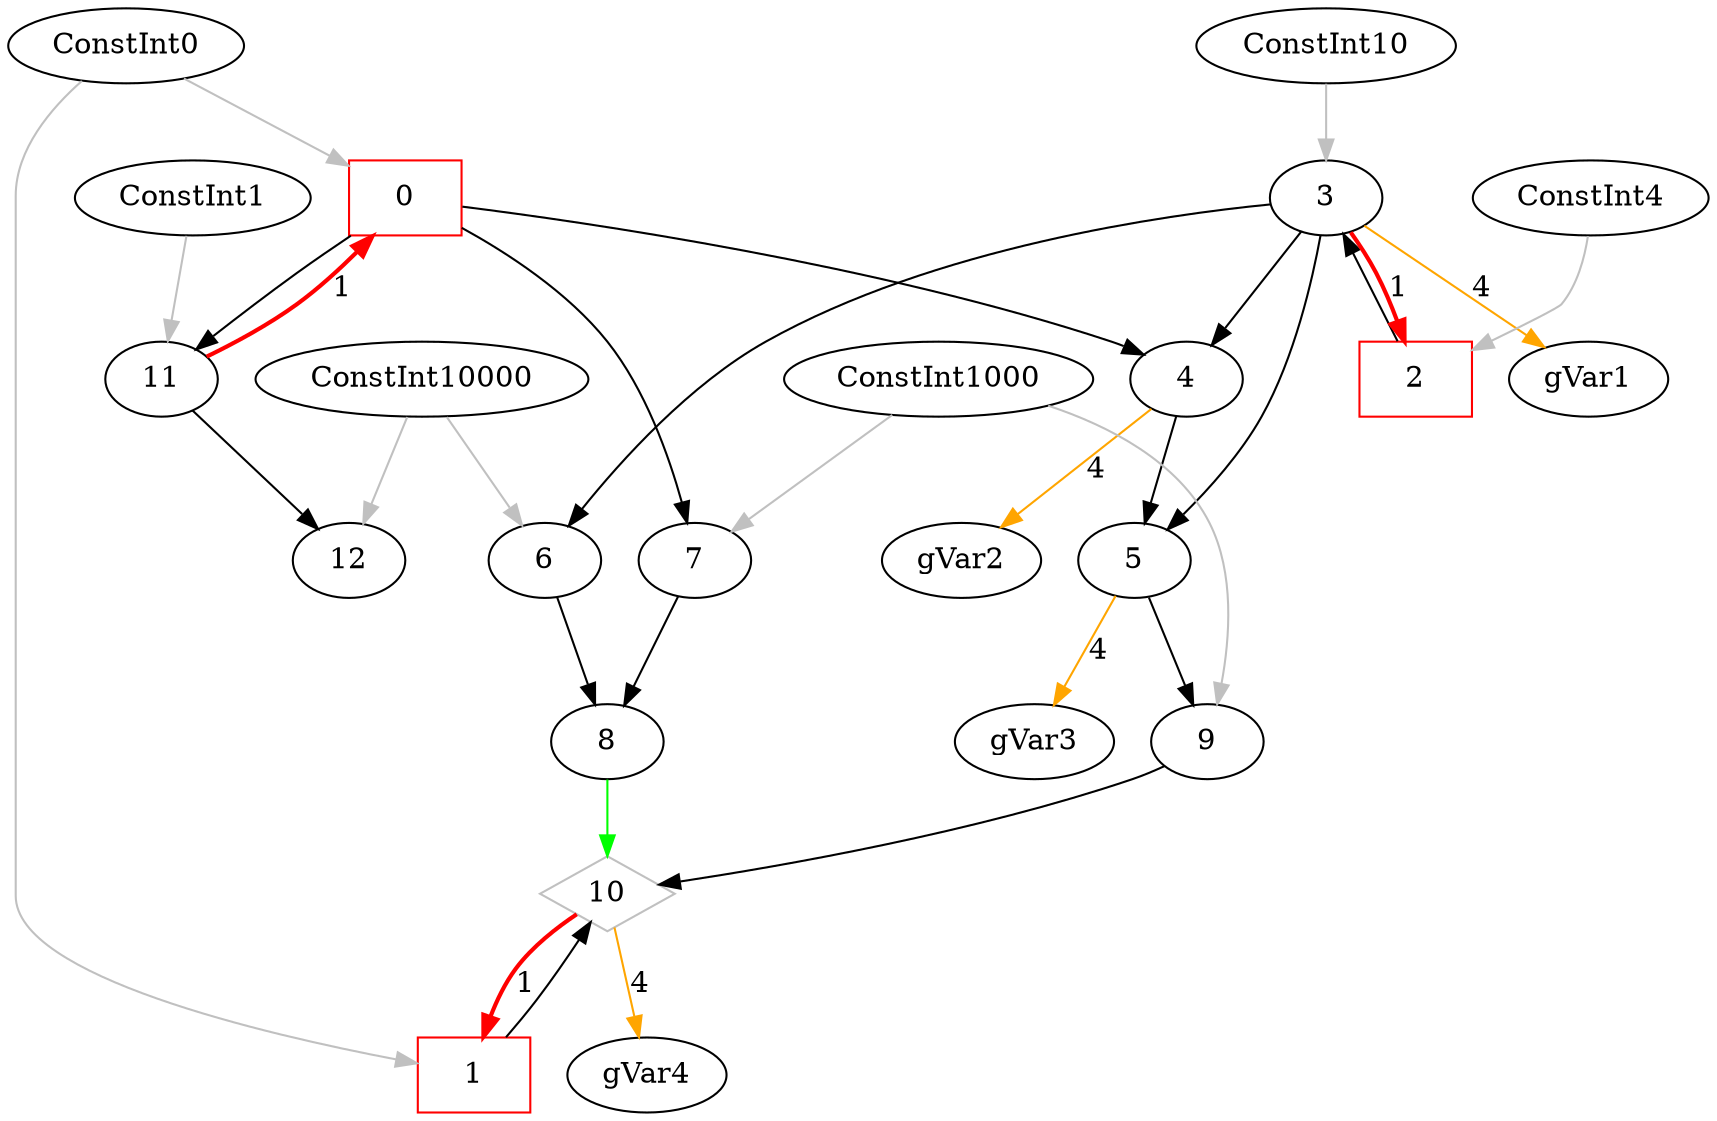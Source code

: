 digraph loop_31 { 
{
0 [shape=box, color=red, label="0"];

1 [shape=box, color=red, label="1"];

2 [shape=box, color=red, label="2"];

3 [color=black, label="3"];

4 [color=black, label="4"];

5 [color=black, label="5"];

6 [color=black, label="6"];

7 [color=black, label="7"];

8 [color=black, label="8"];

9 [color=black, label="9"];

10 [shape=diamond, color=gray, label="10"];

11 [color=black, label="11"];

12 [color=black, label="12"];

13 [color=black, label="ConstInt0"];

14 [color=black, label="ConstInt4"];

15 [color=black, label="ConstInt10"];

16 [color=black, label="ConstInt10000"];

17 [color=black, label="ConstInt1000"];

18 [color=black, label="ConstInt1"];

119 [color=black, label="gVar1"];

122 [color=black, label="gVar2"];

125 [color=black, label="gVar3"];

128 [color=black, label="gVar4"];
13 -> 0 [color=gray]
11 -> 0 [style=bold, color=red, label=1] 
13 -> 1 [color=gray]
10 -> 1 [style=bold, color=red, label=1] 
14 -> 2 [color=gray]
3 -> 2 [style=bold, color=red, label=1] 
2 -> 3
15 -> 3 [color=gray]
0 -> 4
3 -> 4
4 -> 5
3 -> 5
3 -> 6
16 -> 6 [color=gray]
0 -> 7
17 -> 7 [color=gray]
6 -> 8
7 -> 8
5 -> 9
17 -> 9 [color=gray]
8 -> 10 [color=green ]
9 -> 10
1 -> 10
0 -> 11
18 -> 11 [color=gray]
11 -> 12
16 -> 12 [color=gray]
3 -> 119 [color=orange, label=4] 
4 -> 122 [color=orange, label=4] 
5 -> 125 [color=orange, label=4] 
10 -> 128 [color=orange, label=4] 

}

}